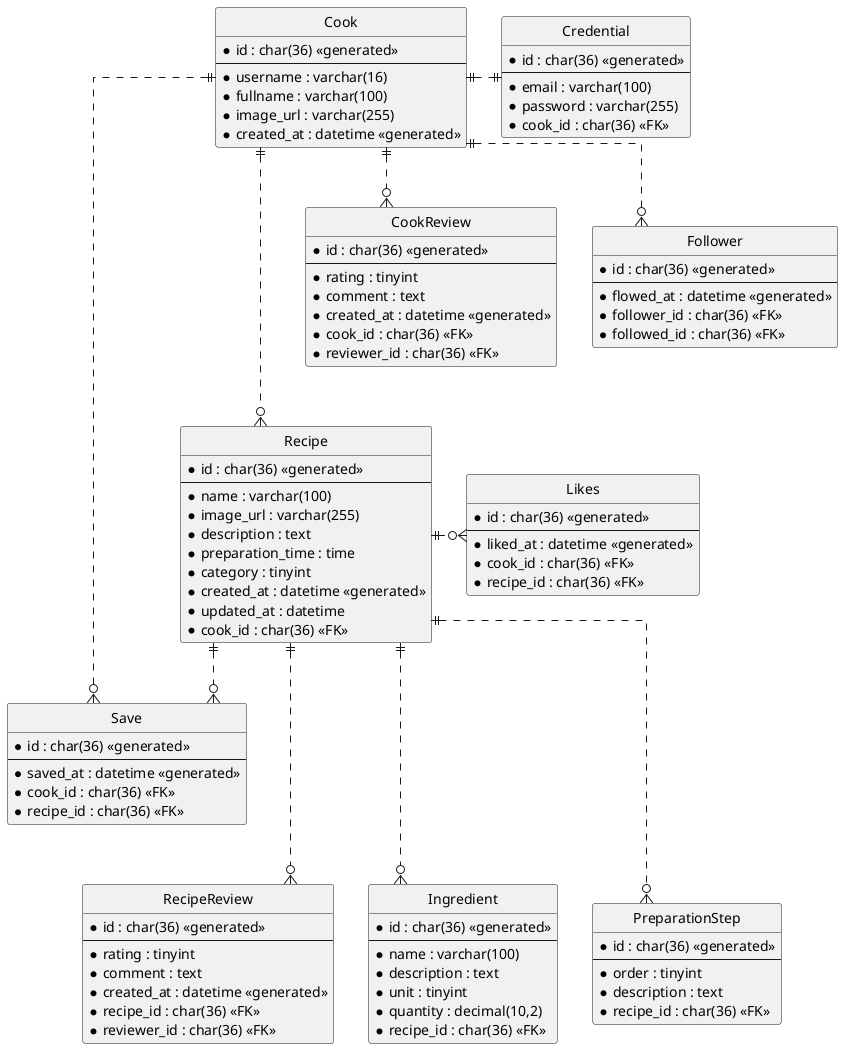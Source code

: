 ﻿@startuml

hide circle
skinparam LineType ortho

entity Cook {
  *id : char(36) <<generated>>
  --
  *username : varchar(16)
  *fullname : varchar(100)
  *image_url : varchar(255)
  *created_at : datetime <<generated>>
}

entity Credential {
  *id : char(36) <<generated>>
  --
  *email : varchar(100)
  *password : varchar(255)
  *cook_id : char(36) <<FK>>
}

entity Recipe {
  *id : char(36) <<generated>>
  --
  *name : varchar(100)
  *image_url : varchar(255)
  *description : text
  *preparation_time : time
  *category : tinyint
  *created_at : datetime <<generated>>
  *updated_at : datetime
  *cook_id : char(36) <<FK>>
}

entity RecipeReview {
  *id : char(36) <<generated>>
  --
  *rating : tinyint
  *comment : text
  *created_at : datetime <<generated>>
  *recipe_id : char(36) <<FK>>
  *reviewer_id : char(36) <<FK>>
}

entity CookReview {
  *id : char(36) <<generated>>
  --
  *rating : tinyint
  *comment : text
  *created_at : datetime <<generated>>
  *cook_id : char(36) <<FK>>
  *reviewer_id : char(36) <<FK>>
}

entity Ingredient {
  *id : char(36) <<generated>>
  --
  *name : varchar(100)
  *description : text
  *unit : tinyint
  *quantity : decimal(10,2)
  *recipe_id : char(36) <<FK>>
}

entity PreparationStep {
  *id : char(36) <<generated>>
  --
  *order : tinyint
  *description : text
  *recipe_id : char(36) <<FK>>
}

entity Follower {
  *id : char(36) <<generated>>
  --
  *flowed_at : datetime <<generated>>
  *follower_id : char(36) <<FK>>
  *followed_id : char(36) <<FK>>
}

entity Save {
  *id : char(36) <<generated>>
  --
  *saved_at : datetime <<generated>>
  *cook_id : char(36) <<FK>>
  *recipe_id : char(36) <<FK>>
}

entity Likes {
  *id : char(36) <<generated>>
  --
  *liked_at : datetime <<generated>>
  *cook_id : char(36) <<FK>>
  *recipe_id : char(36) <<FK>>
}

Cook ||.|| Credential
Cook ||...o{ Recipe
Cook ||..o{ CookReview
Cook ||..o{ Follower
Cook ||.o{ Save

Recipe ||...o{ RecipeReview
Recipe ||...o{ Ingredient
Recipe ||...o{ PreparationStep
Recipe ||.o{ Likes
Recipe ||..o{ Save

@enduml